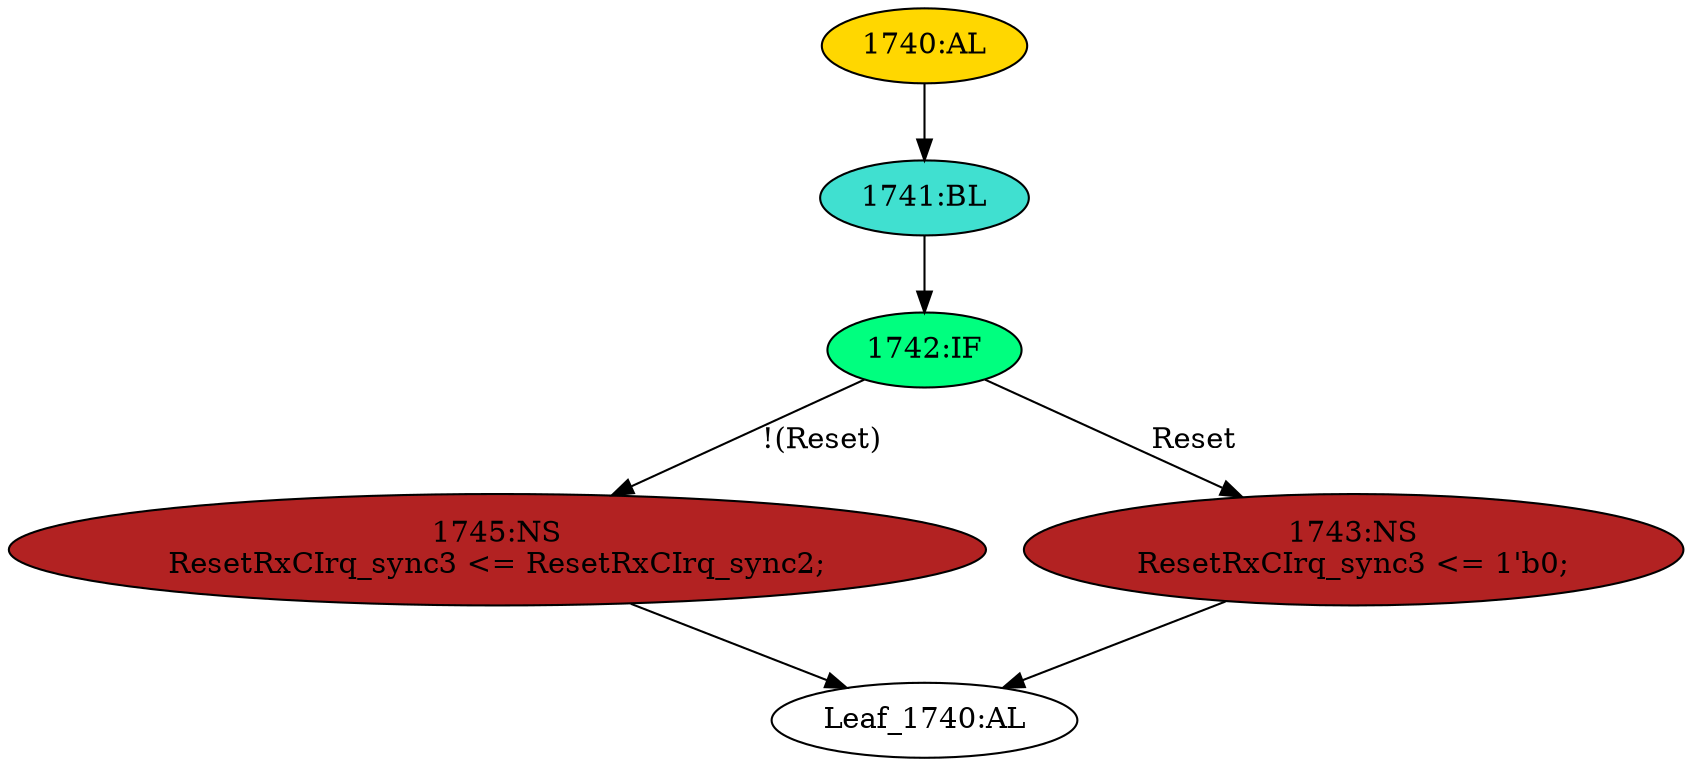 strict digraph "" {
	node [label="\N"];
	"1740:AL"	 [ast="<pyverilog.vparser.ast.Always object at 0x7fbdee036f50>",
		clk_sens=False,
		fillcolor=gold,
		label="1740:AL",
		sens="['RxClk', 'Reset']",
		statements="[]",
		style=filled,
		typ=Always,
		use_var="['Reset', 'ResetRxCIrq_sync2']"];
	"1741:BL"	 [ast="<pyverilog.vparser.ast.Block object at 0x7fbdee042110>",
		fillcolor=turquoise,
		label="1741:BL",
		statements="[]",
		style=filled,
		typ=Block];
	"1740:AL" -> "1741:BL"	 [cond="[]",
		lineno=None];
	"1745:NS"	 [ast="<pyverilog.vparser.ast.NonblockingSubstitution object at 0x7fbdee042190>",
		fillcolor=firebrick,
		label="1745:NS
ResetRxCIrq_sync3 <= ResetRxCIrq_sync2;",
		statements="[<pyverilog.vparser.ast.NonblockingSubstitution object at 0x7fbdee042190>]",
		style=filled,
		typ=NonblockingSubstitution];
	"Leaf_1740:AL"	 [def_var="['ResetRxCIrq_sync3']",
		label="Leaf_1740:AL"];
	"1745:NS" -> "Leaf_1740:AL"	 [cond="[]",
		lineno=None];
	"1742:IF"	 [ast="<pyverilog.vparser.ast.IfStatement object at 0x7fbdee042150>",
		fillcolor=springgreen,
		label="1742:IF",
		statements="[]",
		style=filled,
		typ=IfStatement];
	"1741:BL" -> "1742:IF"	 [cond="[]",
		lineno=None];
	"1743:NS"	 [ast="<pyverilog.vparser.ast.NonblockingSubstitution object at 0x7fbdee042310>",
		fillcolor=firebrick,
		label="1743:NS
ResetRxCIrq_sync3 <= 1'b0;",
		statements="[<pyverilog.vparser.ast.NonblockingSubstitution object at 0x7fbdee042310>]",
		style=filled,
		typ=NonblockingSubstitution];
	"1743:NS" -> "Leaf_1740:AL"	 [cond="[]",
		lineno=None];
	"1742:IF" -> "1745:NS"	 [cond="['Reset']",
		label="!(Reset)",
		lineno=1742];
	"1742:IF" -> "1743:NS"	 [cond="['Reset']",
		label=Reset,
		lineno=1742];
}
